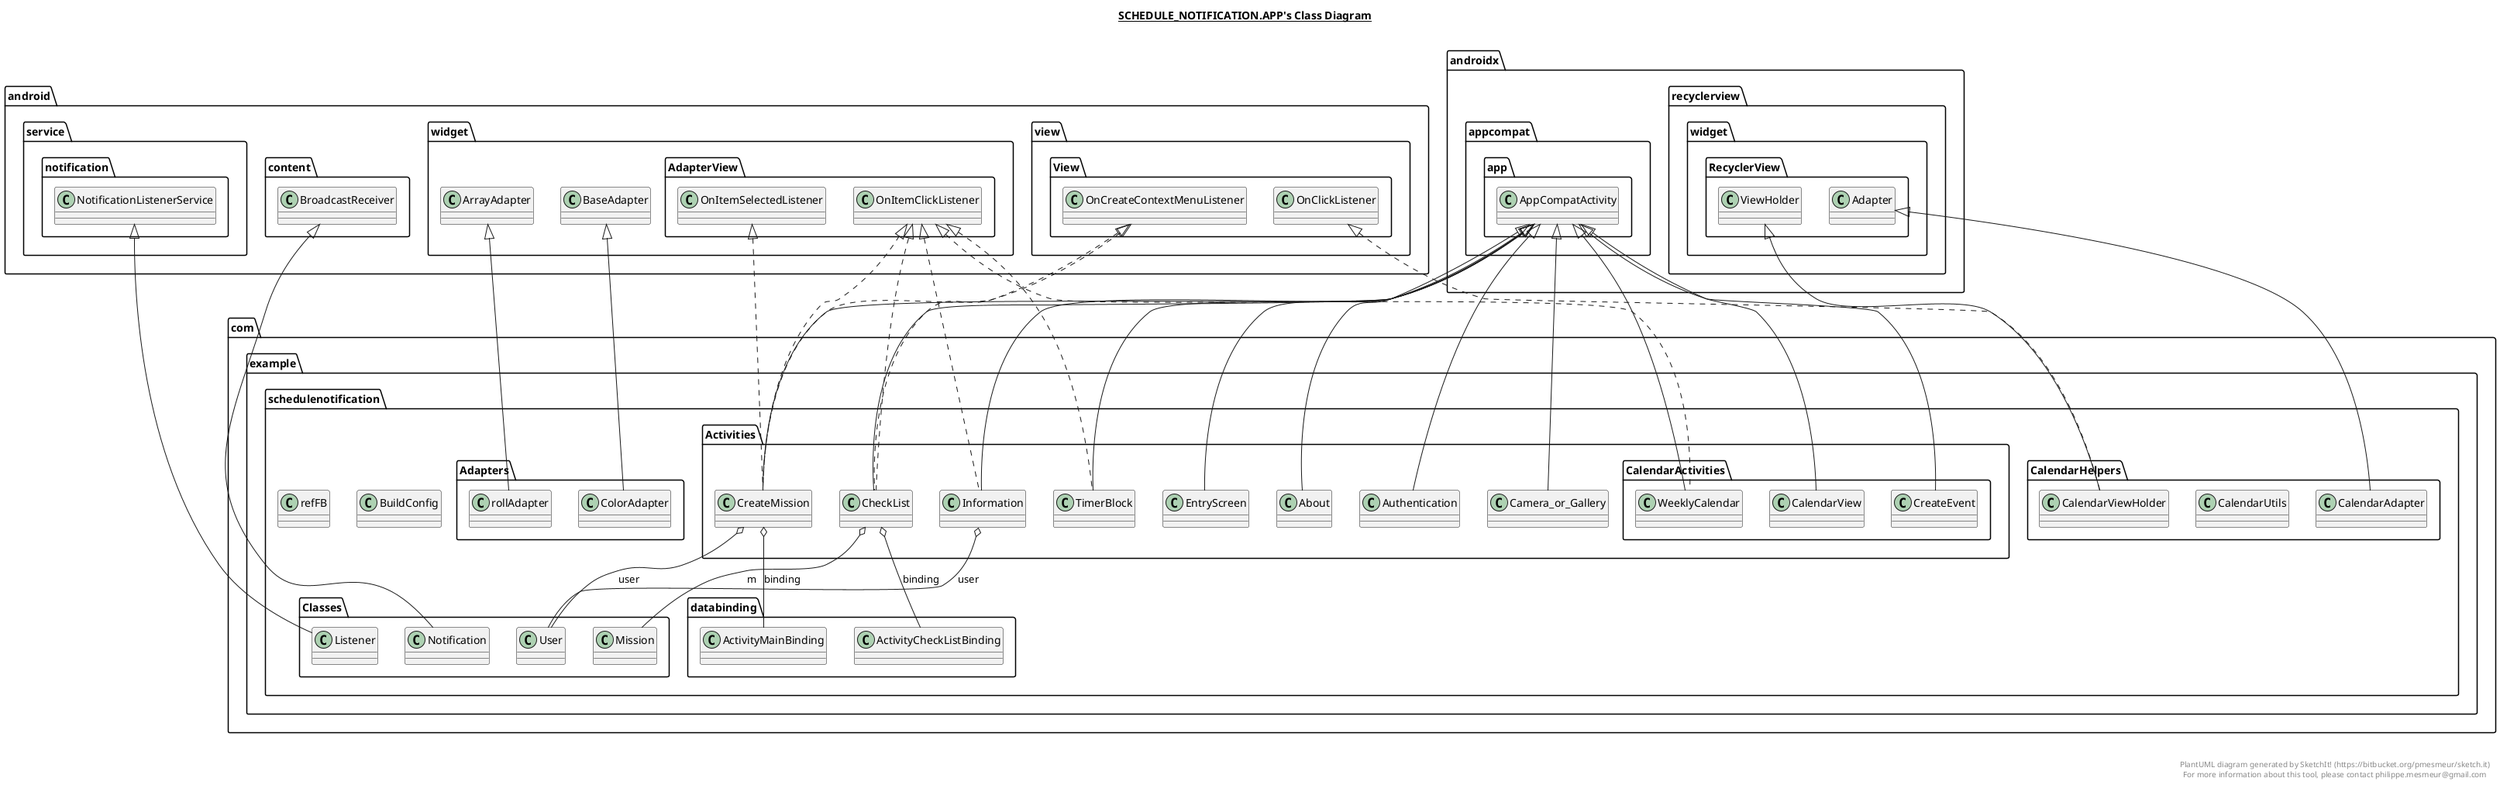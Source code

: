 @startuml

title __SCHEDULE_NOTIFICATION.APP's Class Diagram__\n

  namespace com.example.schedulenotification {
    namespace Activities {
      class com.example.schedulenotification.Activities.About {
      }
    }
  }
  

  namespace com.example.schedulenotification {
    namespace Activities {
      class com.example.schedulenotification.Activities.Authentication {
      }
    }
  }
  

  namespace com.example.schedulenotification {
    namespace Activities {
      namespace CalendarActivities {
        class com.example.schedulenotification.Activities.CalendarActivities.CalendarView {
        }
      }
    }
  }
  

  namespace com.example.schedulenotification {
    namespace Activities {
      namespace CalendarActivities {
        class com.example.schedulenotification.Activities.CalendarActivities.CreateEvent {
        }
      }
    }
  }
  

  namespace com.example.schedulenotification {
    namespace Activities {
      namespace CalendarActivities {
        class com.example.schedulenotification.Activities.CalendarActivities.WeeklyCalendar {
        }
      }
    }
  }
  

  namespace com.example.schedulenotification {
    namespace Activities {
      class com.example.schedulenotification.Activities.Camera_or_Gallery {
      }
    }
  }
  

  namespace com.example.schedulenotification {
    namespace Activities {
      class com.example.schedulenotification.Activities.CheckList {
      }
    }
  }
  

  namespace com.example.schedulenotification {
    namespace Activities {
      class com.example.schedulenotification.Activities.CreateMission {
      }
    }
  }
  

  namespace com.example.schedulenotification {
    namespace Activities {
      class com.example.schedulenotification.Activities.EntryScreen {
      }
    }
  }
  

  namespace com.example.schedulenotification {
    namespace Activities {
      class com.example.schedulenotification.Activities.Information {
      }
    }
  }
  

  namespace com.example.schedulenotification {
    namespace Activities {
      class com.example.schedulenotification.Activities.TimerBlock {
      }
    }
  }
  

  namespace com.example.schedulenotification {
    namespace Adapters {
      class com.example.schedulenotification.Adapters.ColorAdapter {
      }
    }
  }
  

  namespace com.example.schedulenotification {
    namespace Adapters {
      class com.example.schedulenotification.Adapters.rollAdapter {
      }
    }
  }
  

  namespace com.example.schedulenotification {
    class com.example.schedulenotification.BuildConfig {
    }
  }
  

  namespace com.example.schedulenotification {
    namespace CalendarHelpers {
      class com.example.schedulenotification.CalendarHelpers.CalendarAdapter {
      }
    }
  }
  

  namespace com.example.schedulenotification {
    namespace CalendarHelpers {
      class com.example.schedulenotification.CalendarHelpers.CalendarUtils {
      }
    }
  }
  

  namespace com.example.schedulenotification {
    namespace CalendarHelpers {
      class com.example.schedulenotification.CalendarHelpers.CalendarViewHolder {
      }
    }
  }
  

  namespace com.example.schedulenotification {
    namespace Classes {
      class com.example.schedulenotification.Classes.Listener {
      }
    }
  }
  

  namespace com.example.schedulenotification {
    namespace Classes {
      class com.example.schedulenotification.Classes.Mission {
      }
    }
  }
  

  namespace com.example.schedulenotification {
    namespace Classes {
      class com.example.schedulenotification.Classes.Notification {
      }
    }
  }
  

  namespace com.example.schedulenotification {
    namespace Classes {
      class com.example.schedulenotification.Classes.User {
      }
    }
  }
  

  namespace com.example.schedulenotification {
    class com.example.schedulenotification.refFB {
    }
  }
  

  com.example.schedulenotification.Activities.About -up-|> androidx.appcompat.app.AppCompatActivity
  com.example.schedulenotification.Activities.Authentication -up-|> androidx.appcompat.app.AppCompatActivity
  com.example.schedulenotification.Activities.CalendarActivities.CalendarView .up.|> com.example.schedulenotification.CalendarHelpers.CalendarAdapter.OnItemClickListener
  com.example.schedulenotification.Activities.CalendarActivities.CalendarView -up-|> androidx.appcompat.app.AppCompatActivity
  com.example.schedulenotification.Activities.CalendarActivities.CreateEvent -up-|> androidx.appcompat.app.AppCompatActivity
  com.example.schedulenotification.Activities.CalendarActivities.WeeklyCalendar .up.|> android.widget.AdapterView.OnItemClickListener
  com.example.schedulenotification.Activities.CalendarActivities.WeeklyCalendar .up.|> com.example.schedulenotification.CalendarHelpers.CalendarAdapter.OnItemClickListener
  com.example.schedulenotification.Activities.CalendarActivities.WeeklyCalendar -up-|> androidx.appcompat.app.AppCompatActivity
  com.example.schedulenotification.Activities.Camera_or_Gallery -up-|> androidx.appcompat.app.AppCompatActivity
  com.example.schedulenotification.Activities.CheckList .up.|> android.view.View.OnCreateContextMenuListener
  com.example.schedulenotification.Activities.CheckList .up.|> android.widget.AdapterView.OnItemClickListener
  com.example.schedulenotification.Activities.CheckList -up-|> androidx.appcompat.app.AppCompatActivity
  com.example.schedulenotification.Activities.CheckList o-- com.example.schedulenotification.Classes.Mission : m
  com.example.schedulenotification.Activities.CheckList o-- com.example.schedulenotification.databinding.ActivityCheckListBinding : binding
  com.example.schedulenotification.Activities.CreateMission .up.|> android.view.View.OnCreateContextMenuListener
  com.example.schedulenotification.Activities.CreateMission .up.|> android.widget.AdapterView.OnItemClickListener
  com.example.schedulenotification.Activities.CreateMission .up.|> android.widget.AdapterView.OnItemSelectedListener
  com.example.schedulenotification.Activities.CreateMission -up-|> androidx.appcompat.app.AppCompatActivity
  com.example.schedulenotification.Activities.CreateMission o-- com.example.schedulenotification.Classes.User : user
  com.example.schedulenotification.Activities.CreateMission o-- com.example.schedulenotification.databinding.ActivityMainBinding : binding
  com.example.schedulenotification.Activities.EntryScreen -up-|> androidx.appcompat.app.AppCompatActivity
  com.example.schedulenotification.Activities.Information .up.|> android.widget.AdapterView.OnItemClickListener
  com.example.schedulenotification.Activities.Information -up-|> androidx.appcompat.app.AppCompatActivity
  com.example.schedulenotification.Activities.Information o-- com.example.schedulenotification.Classes.User : user
  com.example.schedulenotification.Activities.TimerBlock .up.|> android.widget.AdapterView.OnItemClickListener
  com.example.schedulenotification.Activities.TimerBlock -up-|> androidx.appcompat.app.AppCompatActivity
  com.example.schedulenotification.Adapters.ColorAdapter -up-|> android.widget.BaseAdapter
  com.example.schedulenotification.Adapters.rollAdapter -up-|> android.widget.ArrayAdapter
  com.example.schedulenotification.CalendarHelpers.CalendarAdapter -up-|> androidx.recyclerview.widget.RecyclerView.Adapter
  com.example.schedulenotification.CalendarHelpers.CalendarAdapter o-- com.example.schedulenotification.CalendarHelpers.CalendarAdapter.OnItemClickListener : mOnItenClickListener
  com.example.schedulenotification.CalendarHelpers.CalendarViewHolder .up.|> android.view.View.OnClickListener
  com.example.schedulenotification.CalendarHelpers.CalendarViewHolder -up-|> androidx.recyclerview.widget.RecyclerView.ViewHolder
  com.example.schedulenotification.CalendarHelpers.CalendarViewHolder o-- com.example.schedulenotification.CalendarHelpers.CalendarAdapter.OnItemClickListener : onItemClickListener
  com.example.schedulenotification.Classes.Listener -up-|> android.service.notification.NotificationListenerService
  com.example.schedulenotification.Classes.Notification -up-|> android.content.BroadcastReceiver


right footer


PlantUML diagram generated by SketchIt! (https://bitbucket.org/pmesmeur/sketch.it)
For more information about this tool, please contact philippe.mesmeur@gmail.com
endfooter

@enduml
